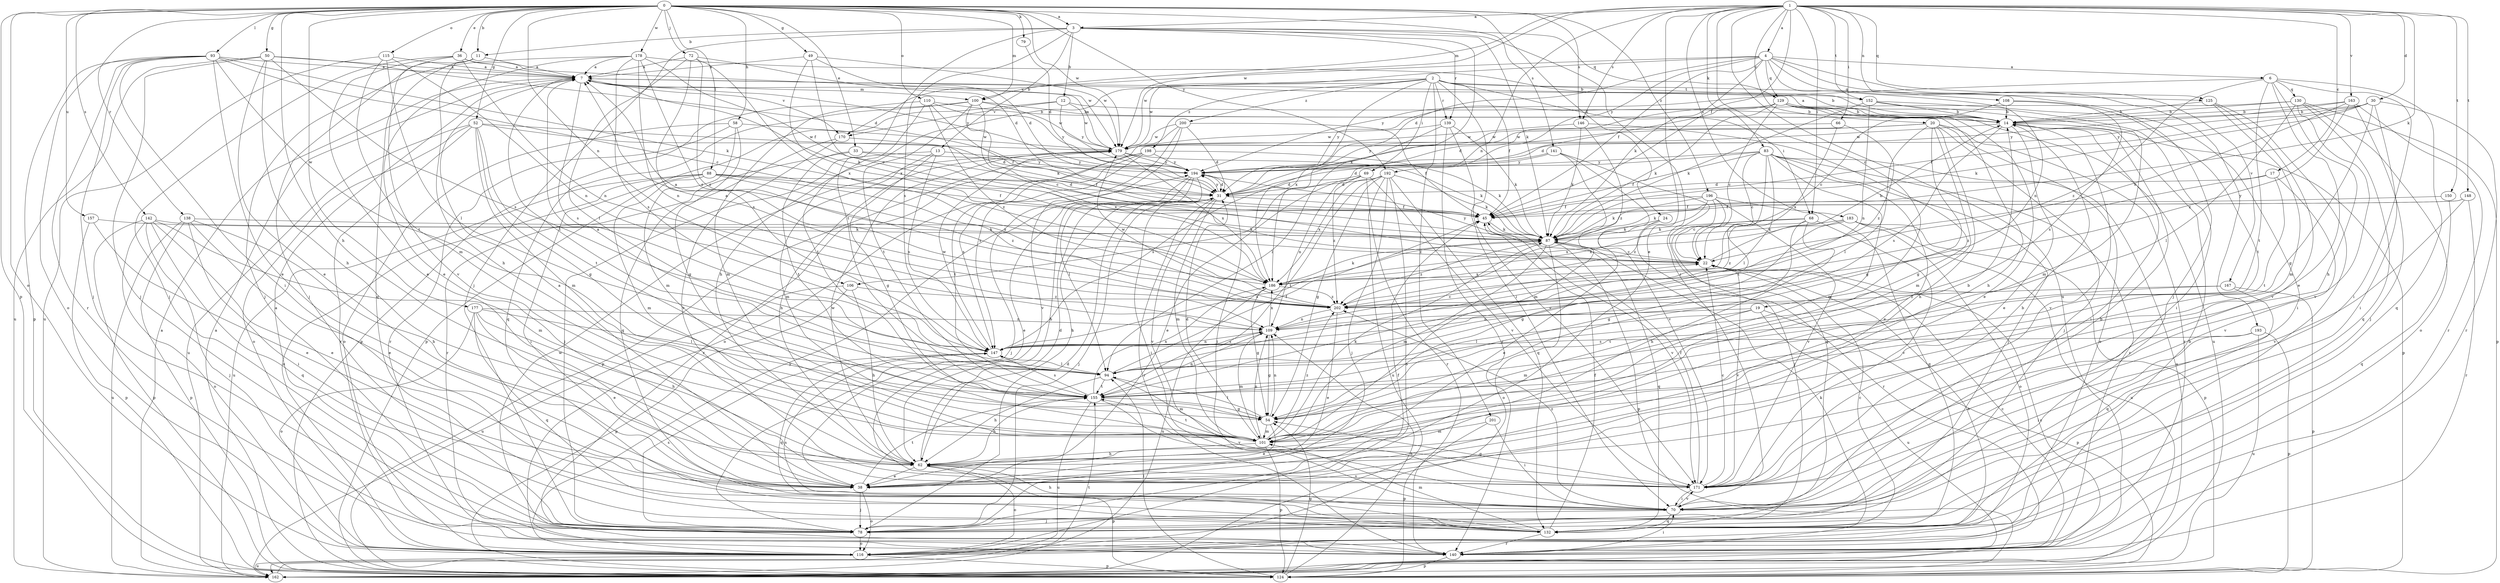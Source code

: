 strict digraph  {
0;
1;
2;
3;
4;
6;
7;
11;
12;
13;
14;
17;
19;
20;
22;
24;
30;
31;
33;
36;
38;
45;
49;
50;
52;
54;
58;
62;
66;
68;
69;
70;
72;
78;
79;
83;
87;
88;
93;
94;
100;
101;
106;
108;
109;
110;
115;
116;
124;
125;
129;
130;
132;
138;
139;
140;
141;
142;
146;
147;
148;
150;
152;
155;
157;
162;
163;
167;
170;
171;
177;
178;
179;
183;
186;
192;
193;
194;
196;
198;
200;
201;
202;
0 -> 3  [label=a];
0 -> 11  [label=b];
0 -> 24  [label=d];
0 -> 33  [label=e];
0 -> 36  [label=e];
0 -> 49  [label=g];
0 -> 50  [label=g];
0 -> 52  [label=g];
0 -> 58  [label=h];
0 -> 62  [label=h];
0 -> 72  [label=j];
0 -> 79  [label=k];
0 -> 88  [label=l];
0 -> 93  [label=l];
0 -> 100  [label=m];
0 -> 106  [label=n];
0 -> 110  [label=o];
0 -> 115  [label=o];
0 -> 116  [label=o];
0 -> 124  [label=p];
0 -> 138  [label=r];
0 -> 141  [label=s];
0 -> 142  [label=s];
0 -> 146  [label=s];
0 -> 157  [label=u];
0 -> 177  [label=w];
0 -> 178  [label=w];
0 -> 179  [label=w];
0 -> 192  [label=y];
0 -> 196  [label=z];
1 -> 3  [label=a];
1 -> 4  [label=a];
1 -> 17  [label=c];
1 -> 19  [label=c];
1 -> 20  [label=c];
1 -> 30  [label=d];
1 -> 38  [label=e];
1 -> 45  [label=f];
1 -> 66  [label=i];
1 -> 68  [label=i];
1 -> 83  [label=k];
1 -> 87  [label=k];
1 -> 100  [label=m];
1 -> 106  [label=n];
1 -> 108  [label=n];
1 -> 125  [label=q];
1 -> 146  [label=s];
1 -> 148  [label=t];
1 -> 150  [label=t];
1 -> 152  [label=t];
1 -> 162  [label=u];
1 -> 163  [label=v];
1 -> 179  [label=w];
1 -> 183  [label=x];
2 -> 45  [label=f];
2 -> 62  [label=h];
2 -> 68  [label=i];
2 -> 69  [label=i];
2 -> 70  [label=i];
2 -> 125  [label=q];
2 -> 139  [label=r];
2 -> 152  [label=t];
2 -> 179  [label=w];
2 -> 186  [label=x];
2 -> 198  [label=z];
2 -> 200  [label=z];
2 -> 201  [label=z];
3 -> 11  [label=b];
3 -> 12  [label=b];
3 -> 13  [label=b];
3 -> 70  [label=i];
3 -> 78  [label=j];
3 -> 87  [label=k];
3 -> 129  [label=q];
3 -> 139  [label=r];
3 -> 147  [label=s];
3 -> 155  [label=t];
3 -> 186  [label=x];
4 -> 6  [label=a];
4 -> 31  [label=d];
4 -> 45  [label=f];
4 -> 78  [label=j];
4 -> 87  [label=k];
4 -> 109  [label=n];
4 -> 129  [label=q];
4 -> 167  [label=v];
4 -> 170  [label=v];
4 -> 179  [label=w];
4 -> 192  [label=y];
4 -> 193  [label=y];
6 -> 38  [label=e];
6 -> 62  [label=h];
6 -> 70  [label=i];
6 -> 130  [label=q];
6 -> 132  [label=q];
6 -> 155  [label=t];
6 -> 194  [label=y];
6 -> 202  [label=z];
7 -> 14  [label=b];
7 -> 87  [label=k];
7 -> 94  [label=l];
7 -> 100  [label=m];
7 -> 147  [label=s];
7 -> 170  [label=v];
7 -> 194  [label=y];
11 -> 7  [label=a];
11 -> 62  [label=h];
11 -> 78  [label=j];
11 -> 132  [label=q];
12 -> 14  [label=b];
12 -> 124  [label=p];
12 -> 170  [label=v];
12 -> 179  [label=w];
12 -> 194  [label=y];
13 -> 54  [label=g];
13 -> 78  [label=j];
13 -> 101  [label=m];
13 -> 147  [label=s];
13 -> 194  [label=y];
14 -> 7  [label=a];
14 -> 38  [label=e];
14 -> 70  [label=i];
14 -> 124  [label=p];
14 -> 147  [label=s];
14 -> 171  [label=v];
14 -> 179  [label=w];
17 -> 31  [label=d];
17 -> 155  [label=t];
17 -> 171  [label=v];
17 -> 202  [label=z];
19 -> 94  [label=l];
19 -> 101  [label=m];
19 -> 109  [label=n];
19 -> 124  [label=p];
19 -> 162  [label=u];
20 -> 54  [label=g];
20 -> 62  [label=h];
20 -> 78  [label=j];
20 -> 94  [label=l];
20 -> 101  [label=m];
20 -> 116  [label=o];
20 -> 140  [label=r];
20 -> 179  [label=w];
20 -> 194  [label=y];
22 -> 14  [label=b];
22 -> 116  [label=o];
22 -> 171  [label=v];
22 -> 186  [label=x];
22 -> 194  [label=y];
24 -> 38  [label=e];
24 -> 87  [label=k];
24 -> 140  [label=r];
30 -> 14  [label=b];
30 -> 45  [label=f];
30 -> 54  [label=g];
30 -> 70  [label=i];
30 -> 87  [label=k];
30 -> 140  [label=r];
30 -> 194  [label=y];
31 -> 45  [label=f];
31 -> 62  [label=h];
31 -> 70  [label=i];
31 -> 78  [label=j];
31 -> 101  [label=m];
31 -> 140  [label=r];
31 -> 171  [label=v];
31 -> 194  [label=y];
33 -> 45  [label=f];
33 -> 140  [label=r];
33 -> 155  [label=t];
33 -> 194  [label=y];
36 -> 7  [label=a];
36 -> 38  [label=e];
36 -> 78  [label=j];
36 -> 109  [label=n];
36 -> 171  [label=v];
36 -> 179  [label=w];
38 -> 7  [label=a];
38 -> 78  [label=j];
38 -> 116  [label=o];
38 -> 155  [label=t];
45 -> 87  [label=k];
45 -> 171  [label=v];
49 -> 7  [label=a];
49 -> 22  [label=c];
49 -> 31  [label=d];
49 -> 179  [label=w];
49 -> 186  [label=x];
50 -> 7  [label=a];
50 -> 31  [label=d];
50 -> 38  [label=e];
50 -> 62  [label=h];
50 -> 78  [label=j];
50 -> 147  [label=s];
50 -> 162  [label=u];
52 -> 31  [label=d];
52 -> 54  [label=g];
52 -> 101  [label=m];
52 -> 116  [label=o];
52 -> 140  [label=r];
52 -> 155  [label=t];
52 -> 162  [label=u];
52 -> 179  [label=w];
54 -> 38  [label=e];
54 -> 94  [label=l];
54 -> 101  [label=m];
54 -> 109  [label=n];
58 -> 54  [label=g];
58 -> 101  [label=m];
58 -> 116  [label=o];
58 -> 140  [label=r];
58 -> 179  [label=w];
62 -> 31  [label=d];
62 -> 38  [label=e];
62 -> 116  [label=o];
62 -> 124  [label=p];
62 -> 171  [label=v];
62 -> 179  [label=w];
66 -> 179  [label=w];
66 -> 186  [label=x];
66 -> 202  [label=z];
68 -> 54  [label=g];
68 -> 62  [label=h];
68 -> 87  [label=k];
68 -> 171  [label=v];
68 -> 186  [label=x];
68 -> 202  [label=z];
69 -> 31  [label=d];
69 -> 38  [label=e];
69 -> 109  [label=n];
69 -> 140  [label=r];
69 -> 171  [label=v];
69 -> 202  [label=z];
70 -> 14  [label=b];
70 -> 62  [label=h];
70 -> 78  [label=j];
70 -> 132  [label=q];
70 -> 171  [label=v];
70 -> 202  [label=z];
72 -> 7  [label=a];
72 -> 31  [label=d];
72 -> 94  [label=l];
72 -> 147  [label=s];
72 -> 186  [label=x];
72 -> 202  [label=z];
78 -> 7  [label=a];
78 -> 31  [label=d];
78 -> 45  [label=f];
78 -> 116  [label=o];
78 -> 147  [label=s];
79 -> 31  [label=d];
83 -> 22  [label=c];
83 -> 31  [label=d];
83 -> 38  [label=e];
83 -> 45  [label=f];
83 -> 78  [label=j];
83 -> 94  [label=l];
83 -> 101  [label=m];
83 -> 140  [label=r];
83 -> 155  [label=t];
83 -> 162  [label=u];
83 -> 194  [label=y];
87 -> 22  [label=c];
87 -> 101  [label=m];
87 -> 116  [label=o];
87 -> 124  [label=p];
87 -> 132  [label=q];
87 -> 147  [label=s];
87 -> 202  [label=z];
88 -> 31  [label=d];
88 -> 45  [label=f];
88 -> 70  [label=i];
88 -> 101  [label=m];
88 -> 116  [label=o];
88 -> 162  [label=u];
88 -> 186  [label=x];
88 -> 202  [label=z];
93 -> 7  [label=a];
93 -> 22  [label=c];
93 -> 38  [label=e];
93 -> 70  [label=i];
93 -> 78  [label=j];
93 -> 87  [label=k];
93 -> 116  [label=o];
93 -> 124  [label=p];
93 -> 140  [label=r];
93 -> 155  [label=t];
94 -> 7  [label=a];
94 -> 45  [label=f];
94 -> 62  [label=h];
94 -> 101  [label=m];
94 -> 155  [label=t];
100 -> 14  [label=b];
100 -> 22  [label=c];
100 -> 87  [label=k];
100 -> 124  [label=p];
100 -> 132  [label=q];
100 -> 155  [label=t];
100 -> 179  [label=w];
101 -> 14  [label=b];
101 -> 31  [label=d];
101 -> 62  [label=h];
101 -> 87  [label=k];
101 -> 109  [label=n];
101 -> 124  [label=p];
101 -> 155  [label=t];
101 -> 202  [label=z];
106 -> 62  [label=h];
106 -> 124  [label=p];
106 -> 162  [label=u];
106 -> 202  [label=z];
108 -> 14  [label=b];
108 -> 22  [label=c];
108 -> 147  [label=s];
108 -> 155  [label=t];
109 -> 22  [label=c];
109 -> 54  [label=g];
109 -> 101  [label=m];
109 -> 147  [label=s];
109 -> 186  [label=x];
110 -> 14  [label=b];
110 -> 45  [label=f];
110 -> 101  [label=m];
110 -> 155  [label=t];
110 -> 194  [label=y];
110 -> 202  [label=z];
115 -> 7  [label=a];
115 -> 94  [label=l];
115 -> 101  [label=m];
115 -> 109  [label=n];
115 -> 162  [label=u];
116 -> 14  [label=b];
116 -> 124  [label=p];
116 -> 162  [label=u];
116 -> 194  [label=y];
124 -> 7  [label=a];
124 -> 54  [label=g];
124 -> 94  [label=l];
124 -> 109  [label=n];
125 -> 14  [label=b];
125 -> 78  [label=j];
125 -> 101  [label=m];
125 -> 171  [label=v];
129 -> 14  [label=b];
129 -> 22  [label=c];
129 -> 31  [label=d];
129 -> 38  [label=e];
129 -> 62  [label=h];
129 -> 70  [label=i];
129 -> 87  [label=k];
129 -> 162  [label=u];
129 -> 194  [label=y];
130 -> 14  [label=b];
130 -> 31  [label=d];
130 -> 94  [label=l];
130 -> 116  [label=o];
130 -> 124  [label=p];
130 -> 132  [label=q];
130 -> 171  [label=v];
132 -> 22  [label=c];
132 -> 45  [label=f];
132 -> 101  [label=m];
132 -> 140  [label=r];
132 -> 147  [label=s];
138 -> 38  [label=e];
138 -> 62  [label=h];
138 -> 70  [label=i];
138 -> 87  [label=k];
138 -> 124  [label=p];
138 -> 162  [label=u];
139 -> 87  [label=k];
139 -> 94  [label=l];
139 -> 140  [label=r];
139 -> 171  [label=v];
139 -> 179  [label=w];
140 -> 22  [label=c];
140 -> 70  [label=i];
140 -> 87  [label=k];
140 -> 124  [label=p];
140 -> 179  [label=w];
141 -> 101  [label=m];
141 -> 132  [label=q];
141 -> 147  [label=s];
141 -> 171  [label=v];
141 -> 194  [label=y];
142 -> 38  [label=e];
142 -> 78  [label=j];
142 -> 87  [label=k];
142 -> 101  [label=m];
142 -> 116  [label=o];
142 -> 124  [label=p];
142 -> 132  [label=q];
146 -> 54  [label=g];
146 -> 87  [label=k];
146 -> 179  [label=w];
146 -> 202  [label=z];
147 -> 94  [label=l];
147 -> 109  [label=n];
147 -> 132  [label=q];
147 -> 179  [label=w];
148 -> 45  [label=f];
148 -> 87  [label=k];
148 -> 140  [label=r];
148 -> 171  [label=v];
150 -> 45  [label=f];
150 -> 132  [label=q];
152 -> 14  [label=b];
152 -> 70  [label=i];
152 -> 87  [label=k];
152 -> 101  [label=m];
152 -> 109  [label=n];
155 -> 54  [label=g];
155 -> 62  [label=h];
155 -> 109  [label=n];
155 -> 147  [label=s];
155 -> 162  [label=u];
155 -> 171  [label=v];
155 -> 186  [label=x];
157 -> 38  [label=e];
157 -> 87  [label=k];
157 -> 124  [label=p];
162 -> 7  [label=a];
162 -> 22  [label=c];
162 -> 155  [label=t];
163 -> 14  [label=b];
163 -> 22  [label=c];
163 -> 78  [label=j];
163 -> 140  [label=r];
163 -> 194  [label=y];
163 -> 202  [label=z];
167 -> 124  [label=p];
167 -> 132  [label=q];
167 -> 155  [label=t];
167 -> 202  [label=z];
170 -> 132  [label=q];
170 -> 171  [label=v];
170 -> 186  [label=x];
171 -> 14  [label=b];
171 -> 22  [label=c];
171 -> 45  [label=f];
171 -> 54  [label=g];
171 -> 70  [label=i];
177 -> 38  [label=e];
177 -> 62  [label=h];
177 -> 94  [label=l];
177 -> 109  [label=n];
177 -> 116  [label=o];
177 -> 132  [label=q];
178 -> 7  [label=a];
178 -> 14  [label=b];
178 -> 38  [label=e];
178 -> 45  [label=f];
178 -> 78  [label=j];
178 -> 109  [label=n];
178 -> 147  [label=s];
178 -> 202  [label=z];
179 -> 7  [label=a];
179 -> 62  [label=h];
179 -> 87  [label=k];
179 -> 186  [label=x];
179 -> 194  [label=y];
183 -> 54  [label=g];
183 -> 87  [label=k];
183 -> 116  [label=o];
183 -> 124  [label=p];
183 -> 162  [label=u];
183 -> 186  [label=x];
186 -> 7  [label=a];
186 -> 54  [label=g];
186 -> 87  [label=k];
186 -> 162  [label=u];
186 -> 202  [label=z];
192 -> 31  [label=d];
192 -> 54  [label=g];
192 -> 78  [label=j];
192 -> 87  [label=k];
192 -> 116  [label=o];
192 -> 132  [label=q];
192 -> 155  [label=t];
192 -> 162  [label=u];
192 -> 186  [label=x];
193 -> 70  [label=i];
193 -> 124  [label=p];
193 -> 147  [label=s];
193 -> 162  [label=u];
194 -> 31  [label=d];
194 -> 38  [label=e];
194 -> 62  [label=h];
194 -> 70  [label=i];
194 -> 78  [label=j];
194 -> 94  [label=l];
196 -> 22  [label=c];
196 -> 45  [label=f];
196 -> 78  [label=j];
196 -> 87  [label=k];
196 -> 132  [label=q];
196 -> 171  [label=v];
196 -> 202  [label=z];
198 -> 87  [label=k];
198 -> 124  [label=p];
198 -> 140  [label=r];
198 -> 147  [label=s];
198 -> 155  [label=t];
198 -> 194  [label=y];
200 -> 31  [label=d];
200 -> 45  [label=f];
200 -> 116  [label=o];
200 -> 147  [label=s];
200 -> 171  [label=v];
200 -> 179  [label=w];
201 -> 70  [label=i];
201 -> 101  [label=m];
201 -> 124  [label=p];
202 -> 7  [label=a];
202 -> 38  [label=e];
202 -> 109  [label=n];
202 -> 179  [label=w];
}
